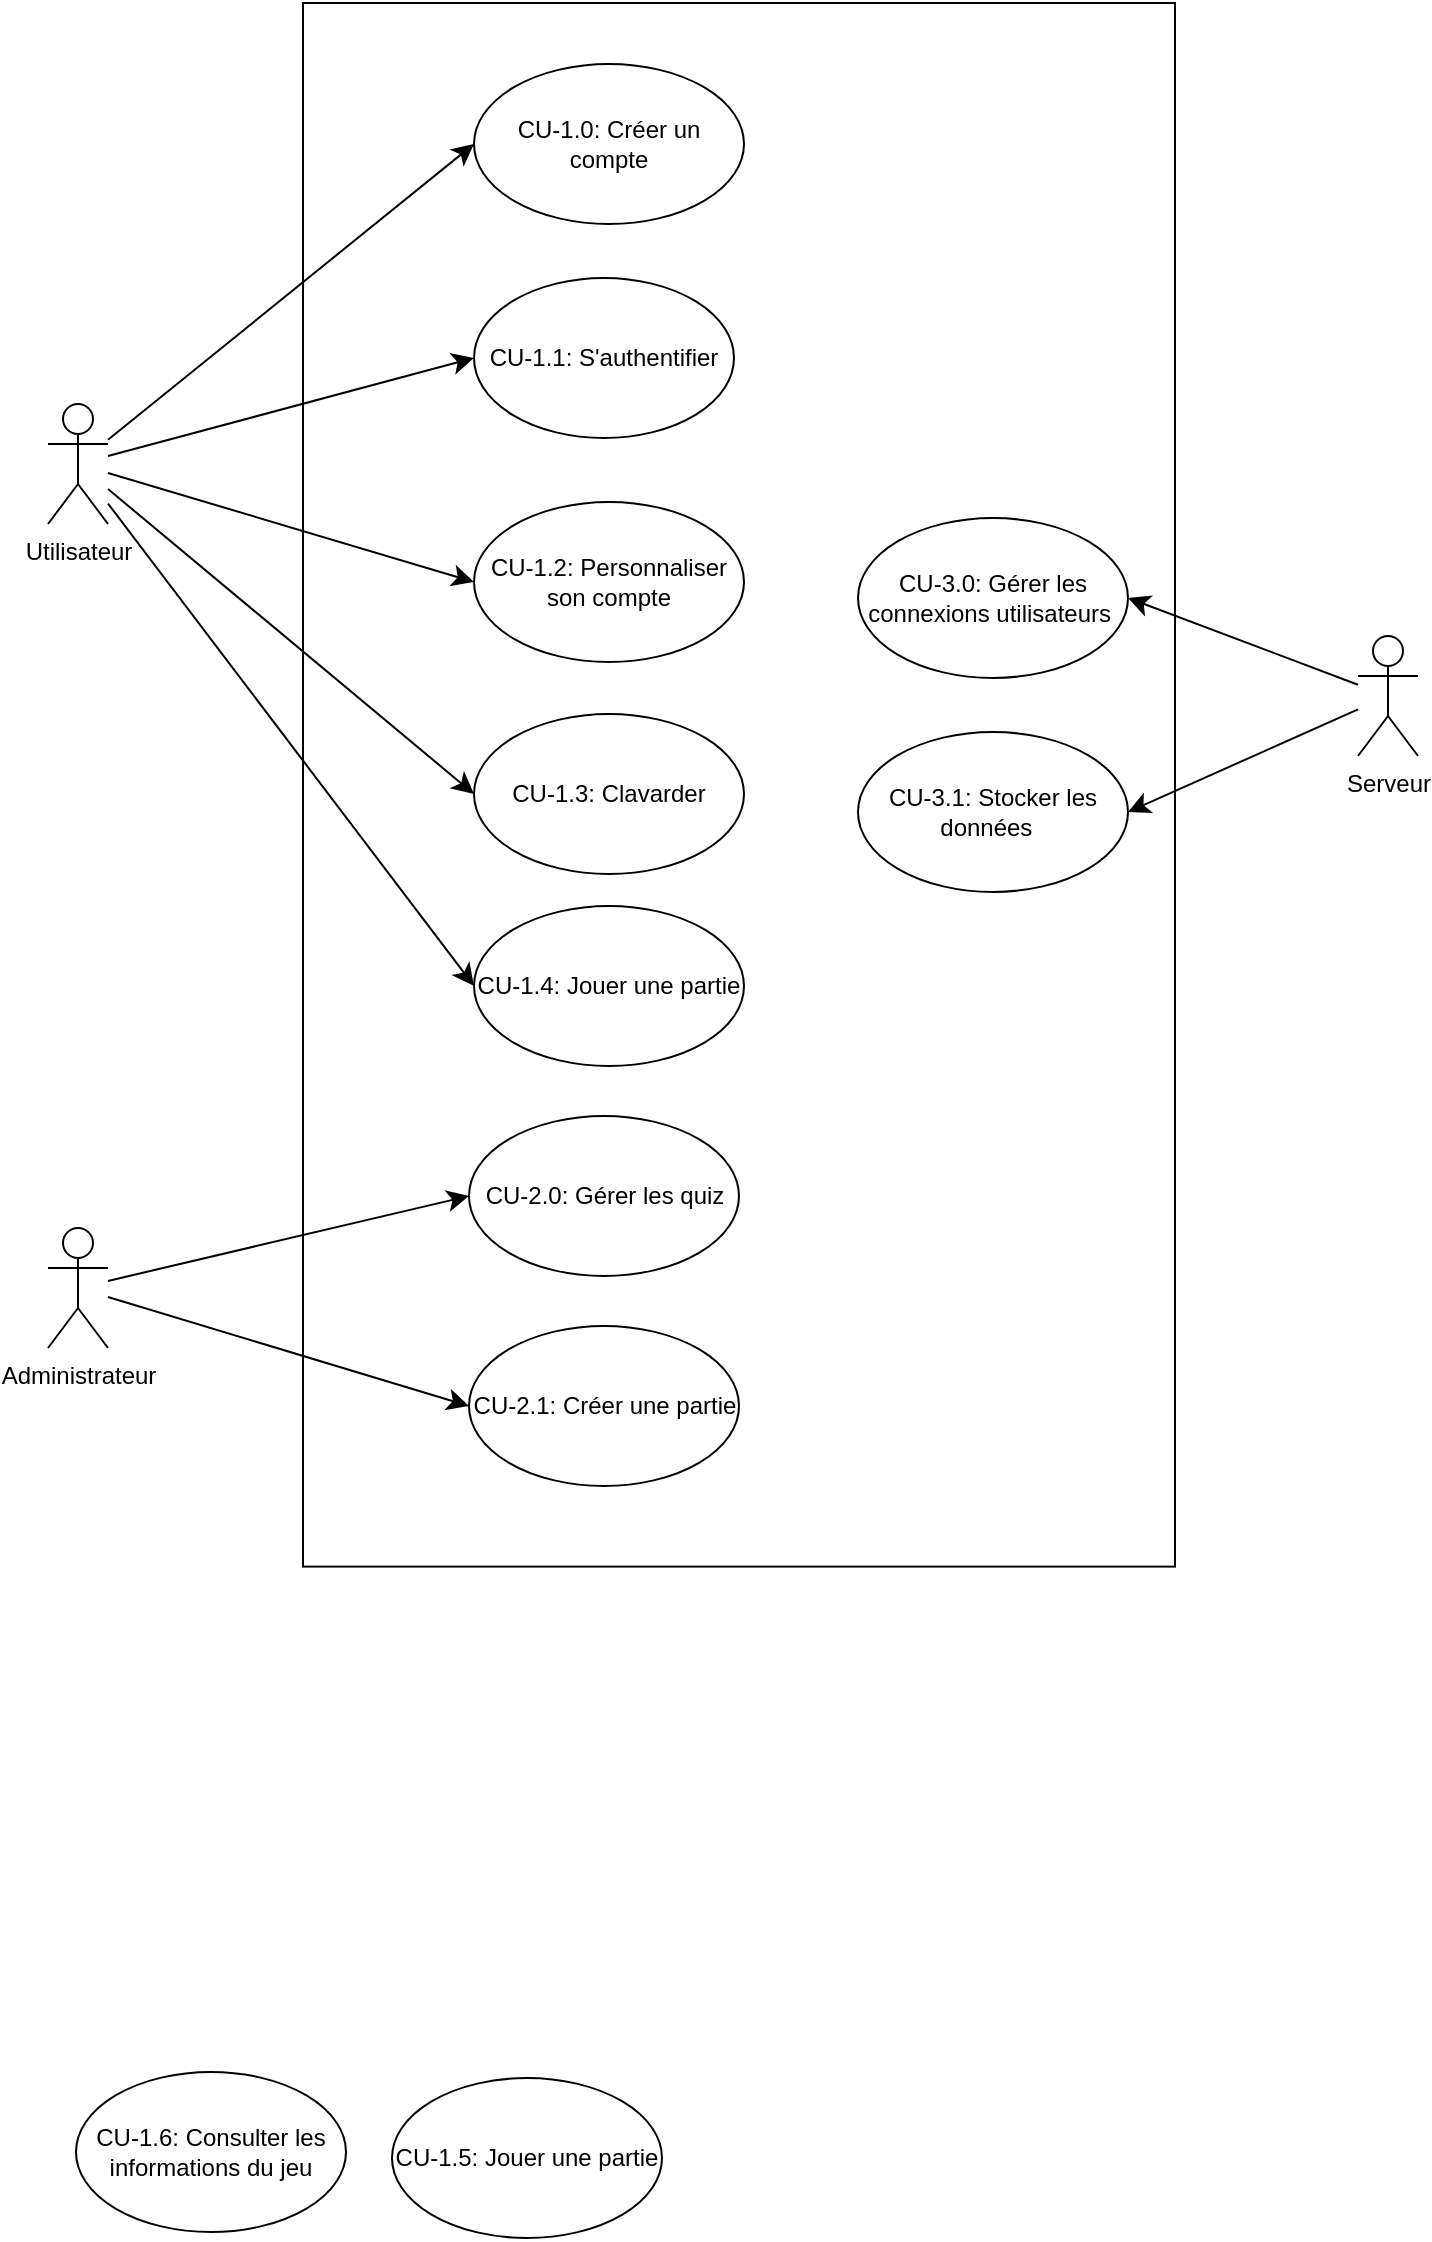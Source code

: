 <mxfile version="26.0.10" pages="5">
  <diagram name="Page-1" id="LmkIUaTlcNjjfgPNxiDa">
    <mxGraphModel dx="1303" dy="1278" grid="0" gridSize="10" guides="1" tooltips="1" connect="1" arrows="1" fold="1" page="0" pageScale="1" pageWidth="827" pageHeight="1169" math="0" shadow="0">
      <root>
        <mxCell id="0" />
        <mxCell id="1" parent="0" />
        <mxCell id="PwDJaaIt9xRniJhDqqwZ-2" value="" style="rounded=0;whiteSpace=wrap;html=1;rotation=90;" vertex="1" parent="1">
          <mxGeometry x="-417.4" y="141.4" width="781.81" height="436" as="geometry" />
        </mxCell>
        <mxCell id="PwDJaaIt9xRniJhDqqwZ-19" style="edgeStyle=none;curved=1;rounded=0;orthogonalLoop=1;jettySize=auto;html=1;entryX=0;entryY=0.5;entryDx=0;entryDy=0;fontSize=12;startSize=8;endSize=8;" edge="1" parent="1" source="PwDJaaIt9xRniJhDqqwZ-1" target="PwDJaaIt9xRniJhDqqwZ-6">
          <mxGeometry relative="1" as="geometry">
            <Array as="points">
              <mxPoint x="-159" y="146" />
            </Array>
          </mxGeometry>
        </mxCell>
        <mxCell id="PwDJaaIt9xRniJhDqqwZ-20" style="edgeStyle=none;curved=1;rounded=0;orthogonalLoop=1;jettySize=auto;html=1;entryX=0;entryY=0.5;entryDx=0;entryDy=0;fontSize=12;startSize=8;endSize=8;" edge="1" parent="1" source="PwDJaaIt9xRniJhDqqwZ-1" target="PwDJaaIt9xRniJhDqqwZ-5">
          <mxGeometry relative="1" as="geometry" />
        </mxCell>
        <mxCell id="PwDJaaIt9xRniJhDqqwZ-22" style="edgeStyle=none;curved=1;rounded=0;orthogonalLoop=1;jettySize=auto;html=1;entryX=0;entryY=0.5;entryDx=0;entryDy=0;fontSize=12;startSize=8;endSize=8;" edge="1" parent="1" source="PwDJaaIt9xRniJhDqqwZ-1" target="PwDJaaIt9xRniJhDqqwZ-7">
          <mxGeometry relative="1" as="geometry" />
        </mxCell>
        <mxCell id="PwDJaaIt9xRniJhDqqwZ-23" style="edgeStyle=none;curved=1;rounded=0;orthogonalLoop=1;jettySize=auto;html=1;entryX=0;entryY=0.5;entryDx=0;entryDy=0;fontSize=12;startSize=8;endSize=8;" edge="1" parent="1" source="PwDJaaIt9xRniJhDqqwZ-1" target="PwDJaaIt9xRniJhDqqwZ-8">
          <mxGeometry relative="1" as="geometry" />
        </mxCell>
        <mxCell id="z4DeS1BIk2dGtyRkbtUc-3" style="edgeStyle=none;curved=1;rounded=0;orthogonalLoop=1;jettySize=auto;html=1;entryX=0;entryY=0.5;entryDx=0;entryDy=0;fontSize=12;startSize=8;endSize=8;" edge="1" parent="1" source="PwDJaaIt9xRniJhDqqwZ-1" target="z4DeS1BIk2dGtyRkbtUc-1">
          <mxGeometry relative="1" as="geometry" />
        </mxCell>
        <mxCell id="PwDJaaIt9xRniJhDqqwZ-1" value="Utilisateur" style="shape=umlActor;verticalLabelPosition=bottom;verticalAlign=top;html=1;outlineConnect=0;" vertex="1" parent="1">
          <mxGeometry x="-372" y="169" width="30" height="60" as="geometry" />
        </mxCell>
        <mxCell id="PwDJaaIt9xRniJhDqqwZ-29" style="edgeStyle=none;curved=1;rounded=0;orthogonalLoop=1;jettySize=auto;html=1;entryX=0;entryY=0.5;entryDx=0;entryDy=0;fontSize=12;startSize=8;endSize=8;" edge="1" parent="1" source="PwDJaaIt9xRniJhDqqwZ-3" target="PwDJaaIt9xRniJhDqqwZ-25">
          <mxGeometry relative="1" as="geometry" />
        </mxCell>
        <mxCell id="PwDJaaIt9xRniJhDqqwZ-30" style="edgeStyle=none;curved=1;rounded=0;orthogonalLoop=1;jettySize=auto;html=1;entryX=0;entryY=0.5;entryDx=0;entryDy=0;fontSize=12;startSize=8;endSize=8;" edge="1" parent="1" source="PwDJaaIt9xRniJhDqqwZ-3" target="PwDJaaIt9xRniJhDqqwZ-26">
          <mxGeometry relative="1" as="geometry" />
        </mxCell>
        <mxCell id="PwDJaaIt9xRniJhDqqwZ-3" value="Administrateur" style="shape=umlActor;verticalLabelPosition=bottom;verticalAlign=top;html=1;outlineConnect=0;" vertex="1" parent="1">
          <mxGeometry x="-372" y="581" width="30" height="60" as="geometry" />
        </mxCell>
        <mxCell id="PwDJaaIt9xRniJhDqqwZ-33" style="edgeStyle=none;curved=1;rounded=0;orthogonalLoop=1;jettySize=auto;html=1;entryX=1;entryY=0.5;entryDx=0;entryDy=0;fontSize=12;startSize=8;endSize=8;" edge="1" parent="1" source="PwDJaaIt9xRniJhDqqwZ-4" target="PwDJaaIt9xRniJhDqqwZ-31">
          <mxGeometry relative="1" as="geometry" />
        </mxCell>
        <mxCell id="PwDJaaIt9xRniJhDqqwZ-34" style="edgeStyle=none;curved=1;rounded=0;orthogonalLoop=1;jettySize=auto;html=1;entryX=1;entryY=0.5;entryDx=0;entryDy=0;fontSize=12;startSize=8;endSize=8;" edge="1" parent="1" source="PwDJaaIt9xRniJhDqqwZ-4" target="PwDJaaIt9xRniJhDqqwZ-32">
          <mxGeometry relative="1" as="geometry" />
        </mxCell>
        <mxCell id="PwDJaaIt9xRniJhDqqwZ-4" value="Serveur" style="shape=umlActor;verticalLabelPosition=bottom;verticalAlign=top;html=1;outlineConnect=0;" vertex="1" parent="1">
          <mxGeometry x="283" y="285" width="30" height="60" as="geometry" />
        </mxCell>
        <mxCell id="PwDJaaIt9xRniJhDqqwZ-5" value="CU-1.0: Créer un compte" style="ellipse;whiteSpace=wrap;html=1;" vertex="1" parent="1">
          <mxGeometry x="-159" y="-1" width="135" height="80" as="geometry" />
        </mxCell>
        <mxCell id="PwDJaaIt9xRniJhDqqwZ-6" value="CU-1.1: S&#39;authentifier" style="ellipse;whiteSpace=wrap;html=1;" vertex="1" parent="1">
          <mxGeometry x="-159" y="106" width="130" height="80" as="geometry" />
        </mxCell>
        <mxCell id="PwDJaaIt9xRniJhDqqwZ-7" value="CU-1.2: Personnaliser son compte" style="ellipse;whiteSpace=wrap;html=1;" vertex="1" parent="1">
          <mxGeometry x="-159" y="218" width="135" height="80" as="geometry" />
        </mxCell>
        <mxCell id="PwDJaaIt9xRniJhDqqwZ-8" value="CU-1.3: Clavarder" style="ellipse;whiteSpace=wrap;html=1;" vertex="1" parent="1">
          <mxGeometry x="-159" y="324" width="135" height="80" as="geometry" />
        </mxCell>
        <mxCell id="PwDJaaIt9xRniJhDqqwZ-9" value="CU-1.5: Jouer une partie" style="ellipse;whiteSpace=wrap;html=1;" vertex="1" parent="1">
          <mxGeometry x="-200" y="1006" width="135" height="80" as="geometry" />
        </mxCell>
        <mxCell id="PwDJaaIt9xRniJhDqqwZ-25" value="CU-2.0: Gérer les quiz" style="ellipse;whiteSpace=wrap;html=1;" vertex="1" parent="1">
          <mxGeometry x="-161.5" y="525" width="135" height="80" as="geometry" />
        </mxCell>
        <mxCell id="PwDJaaIt9xRniJhDqqwZ-26" value="CU-2.1: Créer une partie" style="ellipse;whiteSpace=wrap;html=1;" vertex="1" parent="1">
          <mxGeometry x="-161.5" y="630" width="135" height="80" as="geometry" />
        </mxCell>
        <mxCell id="PwDJaaIt9xRniJhDqqwZ-27" value="CU-1.6: Consulter les informations du jeu" style="ellipse;whiteSpace=wrap;html=1;" vertex="1" parent="1">
          <mxGeometry x="-358" y="1003" width="135" height="80" as="geometry" />
        </mxCell>
        <mxCell id="PwDJaaIt9xRniJhDqqwZ-31" value="CU-3.0: Gérer les connexions utilisateurs&amp;nbsp;" style="ellipse;whiteSpace=wrap;html=1;" vertex="1" parent="1">
          <mxGeometry x="33" y="226" width="135" height="80" as="geometry" />
        </mxCell>
        <mxCell id="PwDJaaIt9xRniJhDqqwZ-32" value="CU-3.1: Stocker les données&amp;nbsp;&amp;nbsp;" style="ellipse;whiteSpace=wrap;html=1;" vertex="1" parent="1">
          <mxGeometry x="33" y="333" width="135" height="80" as="geometry" />
        </mxCell>
        <mxCell id="z4DeS1BIk2dGtyRkbtUc-1" value="CU-1.4: Jouer une partie" style="ellipse;whiteSpace=wrap;html=1;" vertex="1" parent="1">
          <mxGeometry x="-159" y="420" width="135" height="80" as="geometry" />
        </mxCell>
      </root>
    </mxGraphModel>
  </diagram>
  <diagram id="P-aJpBpOmW_ZemABuQjC" name="Page-2">
    <mxGraphModel dx="1534" dy="1114" grid="0" gridSize="10" guides="1" tooltips="1" connect="1" arrows="1" fold="1" page="0" pageScale="1" pageWidth="827" pageHeight="1169" math="0" shadow="0">
      <root>
        <mxCell id="0" />
        <mxCell id="1" parent="0" />
        <mxCell id="VAKgGAkGLzUgSfpYYlVm-1" value="" style="rounded=0;whiteSpace=wrap;html=1;rotation=90;" vertex="1" parent="1">
          <mxGeometry x="-347.56" y="71.56" width="509.48" height="303.35" as="geometry" />
        </mxCell>
        <mxCell id="VAKgGAkGLzUgSfpYYlVm-2" style="edgeStyle=none;curved=1;rounded=0;orthogonalLoop=1;jettySize=auto;html=1;entryX=0;entryY=0.5;entryDx=0;entryDy=0;fontSize=12;startSize=8;endSize=8;" edge="1" parent="1" source="VAKgGAkGLzUgSfpYYlVm-6" target="VAKgGAkGLzUgSfpYYlVm-14">
          <mxGeometry relative="1" as="geometry">
            <Array as="points">
              <mxPoint x="-159" y="146" />
            </Array>
          </mxGeometry>
        </mxCell>
        <mxCell id="VAKgGAkGLzUgSfpYYlVm-3" style="edgeStyle=none;curved=1;rounded=0;orthogonalLoop=1;jettySize=auto;html=1;entryX=0;entryY=0.5;entryDx=0;entryDy=0;fontSize=12;startSize=8;endSize=8;" edge="1" parent="1" source="VAKgGAkGLzUgSfpYYlVm-6" target="VAKgGAkGLzUgSfpYYlVm-13">
          <mxGeometry relative="1" as="geometry" />
        </mxCell>
        <mxCell id="VAKgGAkGLzUgSfpYYlVm-4" style="edgeStyle=none;curved=1;rounded=0;orthogonalLoop=1;jettySize=auto;html=1;entryX=0;entryY=0.5;entryDx=0;entryDy=0;fontSize=12;startSize=8;endSize=8;" edge="1" parent="1" source="VAKgGAkGLzUgSfpYYlVm-6" target="VAKgGAkGLzUgSfpYYlVm-15">
          <mxGeometry relative="1" as="geometry" />
        </mxCell>
        <mxCell id="VAKgGAkGLzUgSfpYYlVm-6" value="Utilisateur" style="shape=umlActor;verticalLabelPosition=bottom;verticalAlign=top;html=1;outlineConnect=0;" vertex="1" parent="1">
          <mxGeometry x="-361" y="106" width="30" height="60" as="geometry" />
        </mxCell>
        <mxCell id="VAKgGAkGLzUgSfpYYlVm-13" value="CU-1.3.1: Rejoindre un canal de chat" style="ellipse;whiteSpace=wrap;html=1;" vertex="1" parent="1">
          <mxGeometry x="-159" y="-1" width="135" height="80" as="geometry" />
        </mxCell>
        <mxCell id="VAKgGAkGLzUgSfpYYlVm-14" value="CU-1.3.2: Quitter le canal" style="ellipse;whiteSpace=wrap;html=1;" vertex="1" parent="1">
          <mxGeometry x="-159" y="106" width="130" height="80" as="geometry" />
        </mxCell>
        <mxCell id="VAKgGAkGLzUgSfpYYlVm-15" value="CU-1.3.3: Envoyer un message" style="ellipse;whiteSpace=wrap;html=1;" vertex="1" parent="1">
          <mxGeometry x="-159" y="218" width="135" height="80" as="geometry" />
        </mxCell>
        <mxCell id="VAKgGAkGLzUgSfpYYlVm-25" style="edgeStyle=none;curved=1;rounded=0;orthogonalLoop=1;jettySize=auto;html=1;entryX=0;entryY=0.5;entryDx=0;entryDy=0;fontSize=12;startSize=8;endSize=8;" edge="1" parent="1" source="VAKgGAkGLzUgSfpYYlVm-23" target="VAKgGAkGLzUgSfpYYlVm-24">
          <mxGeometry relative="1" as="geometry" />
        </mxCell>
        <mxCell id="VAKgGAkGLzUgSfpYYlVm-23" value="Utilisateur (Client léger)" style="shape=umlActor;verticalLabelPosition=bottom;verticalAlign=top;html=1;outlineConnect=0;" vertex="1" parent="1">
          <mxGeometry x="-364" y="380" width="30" height="60" as="geometry" />
        </mxCell>
        <mxCell id="VAKgGAkGLzUgSfpYYlVm-24" value="CU-1.3.4: Recevoir une notification de message" style="ellipse;whiteSpace=wrap;html=1;" vertex="1" parent="1">
          <mxGeometry x="-159" y="370" width="135" height="80" as="geometry" />
        </mxCell>
        <mxCell id="VAKgGAkGLzUgSfpYYlVm-26" value="" style="endArrow=block;endSize=16;endFill=0;html=1;rounded=0;fontSize=12;curved=1;exitX=0.5;exitY=0;exitDx=0;exitDy=0;exitPerimeter=0;" edge="1" parent="1" source="VAKgGAkGLzUgSfpYYlVm-23">
          <mxGeometry width="160" relative="1" as="geometry">
            <mxPoint x="-201" y="259" as="sourcePoint" />
            <mxPoint x="-349" y="187" as="targetPoint" />
          </mxGeometry>
        </mxCell>
        <mxCell id="VAKgGAkGLzUgSfpYYlVm-27" value="Include" style="endArrow=open;endSize=12;dashed=1;html=1;rounded=0;fontSize=12;curved=1;exitX=0.5;exitY=1;exitDx=0;exitDy=0;entryX=0.5;entryY=0;entryDx=0;entryDy=0;" edge="1" parent="1" source="VAKgGAkGLzUgSfpYYlVm-15" target="VAKgGAkGLzUgSfpYYlVm-24">
          <mxGeometry width="160" relative="1" as="geometry">
            <mxPoint x="-238" y="259" as="sourcePoint" />
            <mxPoint x="-78" y="259" as="targetPoint" />
          </mxGeometry>
        </mxCell>
      </root>
    </mxGraphModel>
  </diagram>
  <diagram id="1X2CCtmA8XzR30UjK2lz" name="Page-3">
    <mxGraphModel dx="1239" dy="816" grid="0" gridSize="10" guides="1" tooltips="1" connect="1" arrows="1" fold="1" page="0" pageScale="1" pageWidth="827" pageHeight="1169" math="0" shadow="0">
      <root>
        <mxCell id="0" />
        <mxCell id="1" parent="0" />
        <mxCell id="ZqLE5YxAtE8_xnJ-e6up-1" value="" style="rounded=0;whiteSpace=wrap;html=1;rotation=90;" vertex="1" parent="1">
          <mxGeometry x="-336.3" y="228.92" width="718.96" height="303.35" as="geometry" />
        </mxCell>
        <mxCell id="ZqLE5YxAtE8_xnJ-e6up-2" style="edgeStyle=none;curved=1;rounded=0;orthogonalLoop=1;jettySize=auto;html=1;entryX=0;entryY=0.5;entryDx=0;entryDy=0;fontSize=12;startSize=8;endSize=8;" edge="1" parent="1" source="ZqLE5YxAtE8_xnJ-e6up-5" target="ZqLE5YxAtE8_xnJ-e6up-7">
          <mxGeometry relative="1" as="geometry">
            <Array as="points">
              <mxPoint x="-43" y="180" />
            </Array>
          </mxGeometry>
        </mxCell>
        <mxCell id="ZqLE5YxAtE8_xnJ-e6up-3" style="edgeStyle=none;curved=1;rounded=0;orthogonalLoop=1;jettySize=auto;html=1;entryX=0;entryY=0.5;entryDx=0;entryDy=0;fontSize=12;startSize=8;endSize=8;" edge="1" parent="1" source="ZqLE5YxAtE8_xnJ-e6up-5" target="ZqLE5YxAtE8_xnJ-e6up-6">
          <mxGeometry relative="1" as="geometry" />
        </mxCell>
        <mxCell id="ZqLE5YxAtE8_xnJ-e6up-4" style="edgeStyle=none;curved=1;rounded=0;orthogonalLoop=1;jettySize=auto;html=1;entryX=0;entryY=0.5;entryDx=0;entryDy=0;fontSize=12;startSize=8;endSize=8;" edge="1" parent="1" source="ZqLE5YxAtE8_xnJ-e6up-5" target="ZqLE5YxAtE8_xnJ-e6up-8">
          <mxGeometry relative="1" as="geometry" />
        </mxCell>
        <mxCell id="ZqLE5YxAtE8_xnJ-e6up-14" style="edgeStyle=none;curved=1;rounded=0;orthogonalLoop=1;jettySize=auto;html=1;entryX=0;entryY=0.5;entryDx=0;entryDy=0;fontSize=12;startSize=8;endSize=8;" edge="1" parent="1" source="ZqLE5YxAtE8_xnJ-e6up-5" target="ZqLE5YxAtE8_xnJ-e6up-11">
          <mxGeometry relative="1" as="geometry" />
        </mxCell>
        <mxCell id="ZqLE5YxAtE8_xnJ-e6up-17" style="edgeStyle=none;curved=1;rounded=0;orthogonalLoop=1;jettySize=auto;html=1;entryX=0;entryY=0.5;entryDx=0;entryDy=0;fontSize=12;startSize=8;endSize=8;" edge="1" parent="1" source="ZqLE5YxAtE8_xnJ-e6up-5" target="ZqLE5YxAtE8_xnJ-e6up-15">
          <mxGeometry relative="1" as="geometry" />
        </mxCell>
        <mxCell id="ZqLE5YxAtE8_xnJ-e6up-18" style="edgeStyle=none;curved=1;rounded=0;orthogonalLoop=1;jettySize=auto;html=1;entryX=0;entryY=0.5;entryDx=0;entryDy=0;fontSize=12;startSize=8;endSize=8;" edge="1" parent="1" source="ZqLE5YxAtE8_xnJ-e6up-5" target="ZqLE5YxAtE8_xnJ-e6up-16">
          <mxGeometry relative="1" as="geometry" />
        </mxCell>
        <mxCell id="ZqLE5YxAtE8_xnJ-e6up-20" style="edgeStyle=none;curved=1;rounded=0;orthogonalLoop=1;jettySize=auto;html=1;entryX=0;entryY=0.5;entryDx=0;entryDy=0;fontSize=12;startSize=8;endSize=8;" edge="1" parent="1" source="ZqLE5YxAtE8_xnJ-e6up-5" target="ZqLE5YxAtE8_xnJ-e6up-19">
          <mxGeometry relative="1" as="geometry" />
        </mxCell>
        <mxCell id="ZqLE5YxAtE8_xnJ-e6up-5" value="Utilisateur" style="shape=umlActor;verticalLabelPosition=bottom;verticalAlign=top;html=1;outlineConnect=0;" vertex="1" parent="1">
          <mxGeometry x="-253" y="328" width="30" height="60" as="geometry" />
        </mxCell>
        <mxCell id="ZqLE5YxAtE8_xnJ-e6up-6" value="CU-1.2.1: Configurer la langue" style="ellipse;whiteSpace=wrap;html=1;" vertex="1" parent="1">
          <mxGeometry x="-43" y="33" width="135" height="80" as="geometry" />
        </mxCell>
        <mxCell id="ZqLE5YxAtE8_xnJ-e6up-7" value="CU-1.2.2: Adapter le profil pour les problèmes de dyslexie" style="ellipse;whiteSpace=wrap;html=1;" vertex="1" parent="1">
          <mxGeometry x="-43" y="140" width="153" height="80" as="geometry" />
        </mxCell>
        <mxCell id="ZqLE5YxAtE8_xnJ-e6up-8" value="CU-1.2.3: Changer le thème" style="ellipse;whiteSpace=wrap;html=1;" vertex="1" parent="1">
          <mxGeometry x="-43" y="252" width="135" height="80" as="geometry" />
        </mxCell>
        <mxCell id="ZqLE5YxAtE8_xnJ-e6up-11" value="CU-1.2.4: Changer l&#39;avatar" style="ellipse;whiteSpace=wrap;html=1;" vertex="1" parent="1">
          <mxGeometry x="-43" y="356" width="135" height="80" as="geometry" />
        </mxCell>
        <mxCell id="ZqLE5YxAtE8_xnJ-e6up-15" value="CU-1.2.5: Voir ses statistiques" style="ellipse;whiteSpace=wrap;html=1;" vertex="1" parent="1">
          <mxGeometry x="-44.32" y="464" width="135" height="80" as="geometry" />
        </mxCell>
        <mxCell id="ZqLE5YxAtE8_xnJ-e6up-16" value="CU-1.2.6: Voir le classement des joueurs" style="ellipse;whiteSpace=wrap;html=1;" vertex="1" parent="1">
          <mxGeometry x="-44.32" y="559" width="135" height="80" as="geometry" />
        </mxCell>
        <mxCell id="ZqLE5YxAtE8_xnJ-e6up-19" value="CU-1.2.7: Changer son profil d&#39;avatar" style="ellipse;whiteSpace=wrap;html=1;" vertex="1" parent="1">
          <mxGeometry x="-43" y="650" width="135" height="80" as="geometry" />
        </mxCell>
      </root>
    </mxGraphModel>
  </diagram>
  <diagram id="-sAchOEbQQJXg7drektv" name="Page-4">
    <mxGraphModel dx="1303" dy="878" grid="0" gridSize="10" guides="1" tooltips="1" connect="1" arrows="1" fold="1" page="0" pageScale="1" pageWidth="827" pageHeight="1169" math="0" shadow="0">
      <root>
        <mxCell id="0" />
        <mxCell id="1" parent="0" />
        <mxCell id="65hMDeZIHyZN2ska3Koo-1" value="" style="rounded=0;whiteSpace=wrap;html=1;rotation=90;" vertex="1" parent="1">
          <mxGeometry x="-358.59" y="251.22" width="922.79" height="462.59" as="geometry" />
        </mxCell>
        <mxCell id="65hMDeZIHyZN2ska3Koo-3" style="edgeStyle=none;curved=1;rounded=0;orthogonalLoop=1;jettySize=auto;html=1;entryX=0;entryY=0.5;entryDx=0;entryDy=0;fontSize=12;startSize=8;endSize=8;" edge="1" parent="1" source="65hMDeZIHyZN2ska3Koo-9" target="65hMDeZIHyZN2ska3Koo-10">
          <mxGeometry relative="1" as="geometry" />
        </mxCell>
        <mxCell id="65hMDeZIHyZN2ska3Koo-4" style="edgeStyle=none;curved=1;rounded=0;orthogonalLoop=1;jettySize=auto;html=1;entryX=0;entryY=0.5;entryDx=0;entryDy=0;fontSize=12;startSize=8;endSize=8;" edge="1" parent="1" source="65hMDeZIHyZN2ska3Koo-9" target="65hMDeZIHyZN2ska3Koo-12">
          <mxGeometry relative="1" as="geometry" />
        </mxCell>
        <mxCell id="65hMDeZIHyZN2ska3Koo-18" style="edgeStyle=none;curved=1;rounded=0;orthogonalLoop=1;jettySize=auto;html=1;entryX=0;entryY=0.5;entryDx=0;entryDy=0;fontSize=12;startSize=8;endSize=8;" edge="1" parent="1" source="65hMDeZIHyZN2ska3Koo-9" target="65hMDeZIHyZN2ska3Koo-17">
          <mxGeometry relative="1" as="geometry" />
        </mxCell>
        <mxCell id="-BaifCvUQIZdqN8jGxWQ-2" style="edgeStyle=none;curved=1;rounded=0;orthogonalLoop=1;jettySize=auto;html=1;entryX=0;entryY=0.5;entryDx=0;entryDy=0;fontSize=12;startSize=8;endSize=8;" edge="1" parent="1" source="65hMDeZIHyZN2ska3Koo-9" target="-BaifCvUQIZdqN8jGxWQ-1">
          <mxGeometry relative="1" as="geometry" />
        </mxCell>
        <mxCell id="65hMDeZIHyZN2ska3Koo-9" value="Utilisateur" style="shape=umlActor;verticalLabelPosition=bottom;verticalAlign=top;html=1;outlineConnect=0;" vertex="1" parent="1">
          <mxGeometry x="-233" y="186" width="30" height="60" as="geometry" />
        </mxCell>
        <mxCell id="65hMDeZIHyZN2ska3Koo-10" value="CU-1.3: Clavarder" style="ellipse;whiteSpace=wrap;html=1;" vertex="1" parent="1">
          <mxGeometry x="-37" y="37" width="135" height="80" as="geometry" />
        </mxCell>
        <mxCell id="65hMDeZIHyZN2ska3Koo-12" value="CU-1.0: Participer à une partie&amp;nbsp;" style="ellipse;whiteSpace=wrap;html=1;" vertex="1" parent="1">
          <mxGeometry x="-37" y="136" width="135" height="80" as="geometry" />
        </mxCell>
        <mxCell id="65hMDeZIHyZN2ska3Koo-17" value="CU-1.1: Quitter la partie" style="ellipse;whiteSpace=wrap;html=1;" vertex="1" parent="1">
          <mxGeometry x="-37" y="239" width="135" height="80" as="geometry" />
        </mxCell>
        <mxCell id="cjVolX62yxusTMaoyq0Y-6" style="edgeStyle=none;curved=1;rounded=0;orthogonalLoop=1;jettySize=auto;html=1;entryX=0;entryY=0.5;entryDx=0;entryDy=0;fontSize=12;startSize=8;endSize=8;" edge="1" parent="1" source="cjVolX62yxusTMaoyq0Y-1" target="cjVolX62yxusTMaoyq0Y-2">
          <mxGeometry relative="1" as="geometry" />
        </mxCell>
        <mxCell id="cjVolX62yxusTMaoyq0Y-8" style="edgeStyle=none;curved=1;rounded=0;orthogonalLoop=1;jettySize=auto;html=1;entryX=0;entryY=0.5;entryDx=0;entryDy=0;fontSize=12;startSize=8;endSize=8;" edge="1" parent="1" source="cjVolX62yxusTMaoyq0Y-1" target="cjVolX62yxusTMaoyq0Y-3">
          <mxGeometry relative="1" as="geometry" />
        </mxCell>
        <mxCell id="cjVolX62yxusTMaoyq0Y-11" style="edgeStyle=none;curved=1;rounded=0;orthogonalLoop=1;jettySize=auto;html=1;entryX=0;entryY=0.5;entryDx=0;entryDy=0;fontSize=12;startSize=8;endSize=8;" edge="1" parent="1" source="cjVolX62yxusTMaoyq0Y-1" target="cjVolX62yxusTMaoyq0Y-10">
          <mxGeometry relative="1" as="geometry" />
        </mxCell>
        <mxCell id="cjVolX62yxusTMaoyq0Y-13" style="edgeStyle=none;curved=1;rounded=0;orthogonalLoop=1;jettySize=auto;html=1;entryX=0;entryY=0.5;entryDx=0;entryDy=0;fontSize=12;startSize=8;endSize=8;" edge="1" parent="1" source="cjVolX62yxusTMaoyq0Y-1" target="cjVolX62yxusTMaoyq0Y-12">
          <mxGeometry relative="1" as="geometry" />
        </mxCell>
        <mxCell id="cjVolX62yxusTMaoyq0Y-15" style="edgeStyle=none;curved=1;rounded=0;orthogonalLoop=1;jettySize=auto;html=1;entryX=0;entryY=0.5;entryDx=0;entryDy=0;fontSize=12;startSize=8;endSize=8;" edge="1" parent="1" source="cjVolX62yxusTMaoyq0Y-1" target="cjVolX62yxusTMaoyq0Y-14">
          <mxGeometry relative="1" as="geometry" />
        </mxCell>
        <mxCell id="cjVolX62yxusTMaoyq0Y-1" value="Administrateur" style="shape=umlActor;verticalLabelPosition=bottom;verticalAlign=top;html=1;outlineConnect=0;" vertex="1" parent="1">
          <mxGeometry x="-241" y="638" width="30" height="60" as="geometry" />
        </mxCell>
        <mxCell id="cjVolX62yxusTMaoyq0Y-2" value="CU-2.0: Créer une partie&amp;nbsp;" style="ellipse;whiteSpace=wrap;html=1;" vertex="1" parent="1">
          <mxGeometry x="-37" y="446" width="135" height="80" as="geometry" />
        </mxCell>
        <mxCell id="cjVolX62yxusTMaoyq0Y-3" value="CU-2.1: Administrer la partie&amp;nbsp;" style="ellipse;whiteSpace=wrap;html=1;" vertex="1" parent="1">
          <mxGeometry x="-37" y="549" width="135" height="80" as="geometry" />
        </mxCell>
        <mxCell id="cjVolX62yxusTMaoyq0Y-4" value="CU-1.0.1: Visionner les statistiques finales" style="ellipse;whiteSpace=wrap;html=1;" vertex="1" parent="1">
          <mxGeometry x="181" y="136" width="135" height="80" as="geometry" />
        </mxCell>
        <mxCell id="cjVolX62yxusTMaoyq0Y-5" value="extend" style="html=1;verticalAlign=bottom;endArrow=open;dashed=1;endSize=8;curved=0;rounded=0;fontSize=12;exitX=0;exitY=0.5;exitDx=0;exitDy=0;entryX=1;entryY=0.5;entryDx=0;entryDy=0;" edge="1" parent="1" source="cjVolX62yxusTMaoyq0Y-4" target="65hMDeZIHyZN2ska3Koo-12">
          <mxGeometry relative="1" as="geometry">
            <mxPoint x="178" y="390" as="sourcePoint" />
            <mxPoint x="98" y="390" as="targetPoint" />
          </mxGeometry>
        </mxCell>
        <mxCell id="cjVolX62yxusTMaoyq0Y-10" value="CU-2.2: Évaluer les réponses&amp;nbsp;" style="ellipse;whiteSpace=wrap;html=1;" vertex="1" parent="1">
          <mxGeometry x="-37" y="646" width="135" height="80" as="geometry" />
        </mxCell>
        <mxCell id="cjVolX62yxusTMaoyq0Y-12" value="CU-2.3: Activer le mode panique dans le jeu&amp;nbsp;" style="ellipse;whiteSpace=wrap;html=1;" vertex="1" parent="1">
          <mxGeometry x="-37" y="747" width="135" height="80" as="geometry" />
        </mxCell>
        <mxCell id="cjVolX62yxusTMaoyq0Y-14" value="CU-2.4: Observer une partie en cours&amp;nbsp;" style="ellipse;whiteSpace=wrap;html=1;" vertex="1" parent="1">
          <mxGeometry x="-37" y="843" width="135" height="80" as="geometry" />
        </mxCell>
        <mxCell id="-BaifCvUQIZdqN8jGxWQ-1" value="CU-1.2: Jouer avec des amis" style="ellipse;whiteSpace=wrap;html=1;" vertex="1" parent="1">
          <mxGeometry x="-37" y="340" width="135" height="80" as="geometry" />
        </mxCell>
        <mxCell id="zQKU3dkdTgVpQ4l8Iy9X-1" value="CU-2.0.2: Créer un quiz" style="ellipse;whiteSpace=wrap;html=1;" vertex="1" parent="1">
          <mxGeometry x="185" y="393" width="135" height="80" as="geometry" />
        </mxCell>
        <mxCell id="zQKU3dkdTgVpQ4l8Iy9X-2" value="CU-2.0.1: Supprimer un quiz" style="ellipse;whiteSpace=wrap;html=1;" vertex="1" parent="1">
          <mxGeometry x="185" y="549" width="135" height="80" as="geometry" />
        </mxCell>
        <mxCell id="zQKU3dkdTgVpQ4l8Iy9X-3" value="Include" style="html=1;verticalAlign=bottom;endArrow=open;dashed=1;endSize=8;curved=0;rounded=0;fontSize=12;exitX=1;exitY=0.5;exitDx=0;exitDy=0;entryX=0;entryY=0.5;entryDx=0;entryDy=0;" edge="1" parent="1" source="cjVolX62yxusTMaoyq0Y-2" target="zQKU3dkdTgVpQ4l8Iy9X-1">
          <mxGeometry relative="1" as="geometry">
            <mxPoint x="191" y="186" as="sourcePoint" />
            <mxPoint x="108" y="186" as="targetPoint" />
          </mxGeometry>
        </mxCell>
        <mxCell id="zQKU3dkdTgVpQ4l8Iy9X-4" value="include" style="html=1;verticalAlign=bottom;endArrow=open;dashed=1;endSize=8;curved=0;rounded=0;fontSize=12;exitX=1;exitY=0.5;exitDx=0;exitDy=0;entryX=0;entryY=0;entryDx=0;entryDy=0;" edge="1" parent="1" source="cjVolX62yxusTMaoyq0Y-2" target="zQKU3dkdTgVpQ4l8Iy9X-2">
          <mxGeometry relative="1" as="geometry">
            <mxPoint x="108" y="496" as="sourcePoint" />
            <mxPoint x="194" y="463" as="targetPoint" />
          </mxGeometry>
        </mxCell>
      </root>
    </mxGraphModel>
  </diagram>
  <diagram id="KOV17CS0y9lMyzELMtDY" name="Page-5">
    <mxGraphModel dx="1239" dy="1216" grid="0" gridSize="10" guides="1" tooltips="1" connect="1" arrows="1" fold="1" page="0" pageScale="1" pageWidth="827" pageHeight="1169" math="0" shadow="0">
      <root>
        <mxCell id="0" />
        <mxCell id="1" parent="0" />
        <mxCell id="sNLo0yQsrZqZZDMrthMt-1" value="" style="rounded=0;whiteSpace=wrap;html=1;rotation=90;" vertex="1" parent="1">
          <mxGeometry x="-388.86" y="-202.14" width="580.06" height="303.35" as="geometry" />
        </mxCell>
        <mxCell id="sNLo0yQsrZqZZDMrthMt-2" style="edgeStyle=none;curved=1;rounded=0;orthogonalLoop=1;jettySize=auto;html=1;entryX=0;entryY=0.5;entryDx=0;entryDy=0;fontSize=12;startSize=8;endSize=8;" edge="1" parent="1" source="sNLo0yQsrZqZZDMrthMt-5" target="sNLo0yQsrZqZZDMrthMt-7">
          <mxGeometry relative="1" as="geometry">
            <Array as="points">
              <mxPoint x="-165" y="-163" />
            </Array>
          </mxGeometry>
        </mxCell>
        <mxCell id="sNLo0yQsrZqZZDMrthMt-3" style="edgeStyle=none;curved=1;rounded=0;orthogonalLoop=1;jettySize=auto;html=1;entryX=0;entryY=0.5;entryDx=0;entryDy=0;fontSize=12;startSize=8;endSize=8;" edge="1" parent="1" source="sNLo0yQsrZqZZDMrthMt-5" target="sNLo0yQsrZqZZDMrthMt-6">
          <mxGeometry relative="1" as="geometry" />
        </mxCell>
        <mxCell id="sNLo0yQsrZqZZDMrthMt-4" style="edgeStyle=none;curved=1;rounded=0;orthogonalLoop=1;jettySize=auto;html=1;entryX=0;entryY=0.5;entryDx=0;entryDy=0;fontSize=12;startSize=8;endSize=8;" edge="1" parent="1" source="sNLo0yQsrZqZZDMrthMt-5" target="UfDSEIxONeBfoNVBu0pA-1">
          <mxGeometry relative="1" as="geometry">
            <mxPoint x="-165.0" y="-51" as="targetPoint" />
          </mxGeometry>
        </mxCell>
        <mxCell id="UfDSEIxONeBfoNVBu0pA-4" style="edgeStyle=none;curved=1;rounded=0;orthogonalLoop=1;jettySize=auto;html=1;entryX=0;entryY=0.5;entryDx=0;entryDy=0;fontSize=12;startSize=8;endSize=8;" edge="1" parent="1" source="sNLo0yQsrZqZZDMrthMt-5" target="UfDSEIxONeBfoNVBu0pA-2">
          <mxGeometry relative="1" as="geometry" />
        </mxCell>
        <mxCell id="UfDSEIxONeBfoNVBu0pA-5" style="edgeStyle=none;curved=1;rounded=0;orthogonalLoop=1;jettySize=auto;html=1;entryX=0;entryY=0.5;entryDx=0;entryDy=0;fontSize=12;startSize=8;endSize=8;" edge="1" parent="1" source="sNLo0yQsrZqZZDMrthMt-5" target="UfDSEIxONeBfoNVBu0pA-3">
          <mxGeometry relative="1" as="geometry" />
        </mxCell>
        <mxCell id="sNLo0yQsrZqZZDMrthMt-5" value="Utilisateur" style="shape=umlActor;verticalLabelPosition=bottom;verticalAlign=top;html=1;outlineConnect=0;" vertex="1" parent="1">
          <mxGeometry x="-388.86" y="-80.46" width="30" height="60" as="geometry" />
        </mxCell>
        <mxCell id="sNLo0yQsrZqZZDMrthMt-6" value="CU-1.0: Rechercher des amis&amp;nbsp;" style="ellipse;whiteSpace=wrap;html=1;" vertex="1" parent="1">
          <mxGeometry x="-165" y="-310" width="135" height="80" as="geometry" />
        </mxCell>
        <mxCell id="sNLo0yQsrZqZZDMrthMt-7" value="CU-1.2: Consulter la liste d&#39;amis" style="ellipse;whiteSpace=wrap;html=1;" vertex="1" parent="1">
          <mxGeometry x="-165" y="-203" width="130" height="80" as="geometry" />
        </mxCell>
        <mxCell id="UfDSEIxONeBfoNVBu0pA-1" value="CU-1.3: Envoyer des demandes d&#39;amis" style="ellipse;whiteSpace=wrap;html=1;" vertex="1" parent="1">
          <mxGeometry x="-165" y="-91" width="135" height="80" as="geometry" />
        </mxCell>
        <mxCell id="UfDSEIxONeBfoNVBu0pA-2" value="CU-1.4: Accepter des demandes d&#39;amis" style="ellipse;whiteSpace=wrap;html=1;" vertex="1" parent="1">
          <mxGeometry x="-166.33" y="22" width="135" height="80" as="geometry" />
        </mxCell>
        <mxCell id="UfDSEIxONeBfoNVBu0pA-3" value="CU-1.5: Refuser des demandes d&#39;amis" style="ellipse;whiteSpace=wrap;html=1;" vertex="1" parent="1">
          <mxGeometry x="-166.33" y="135" width="135" height="80" as="geometry" />
        </mxCell>
      </root>
    </mxGraphModel>
  </diagram>
</mxfile>
